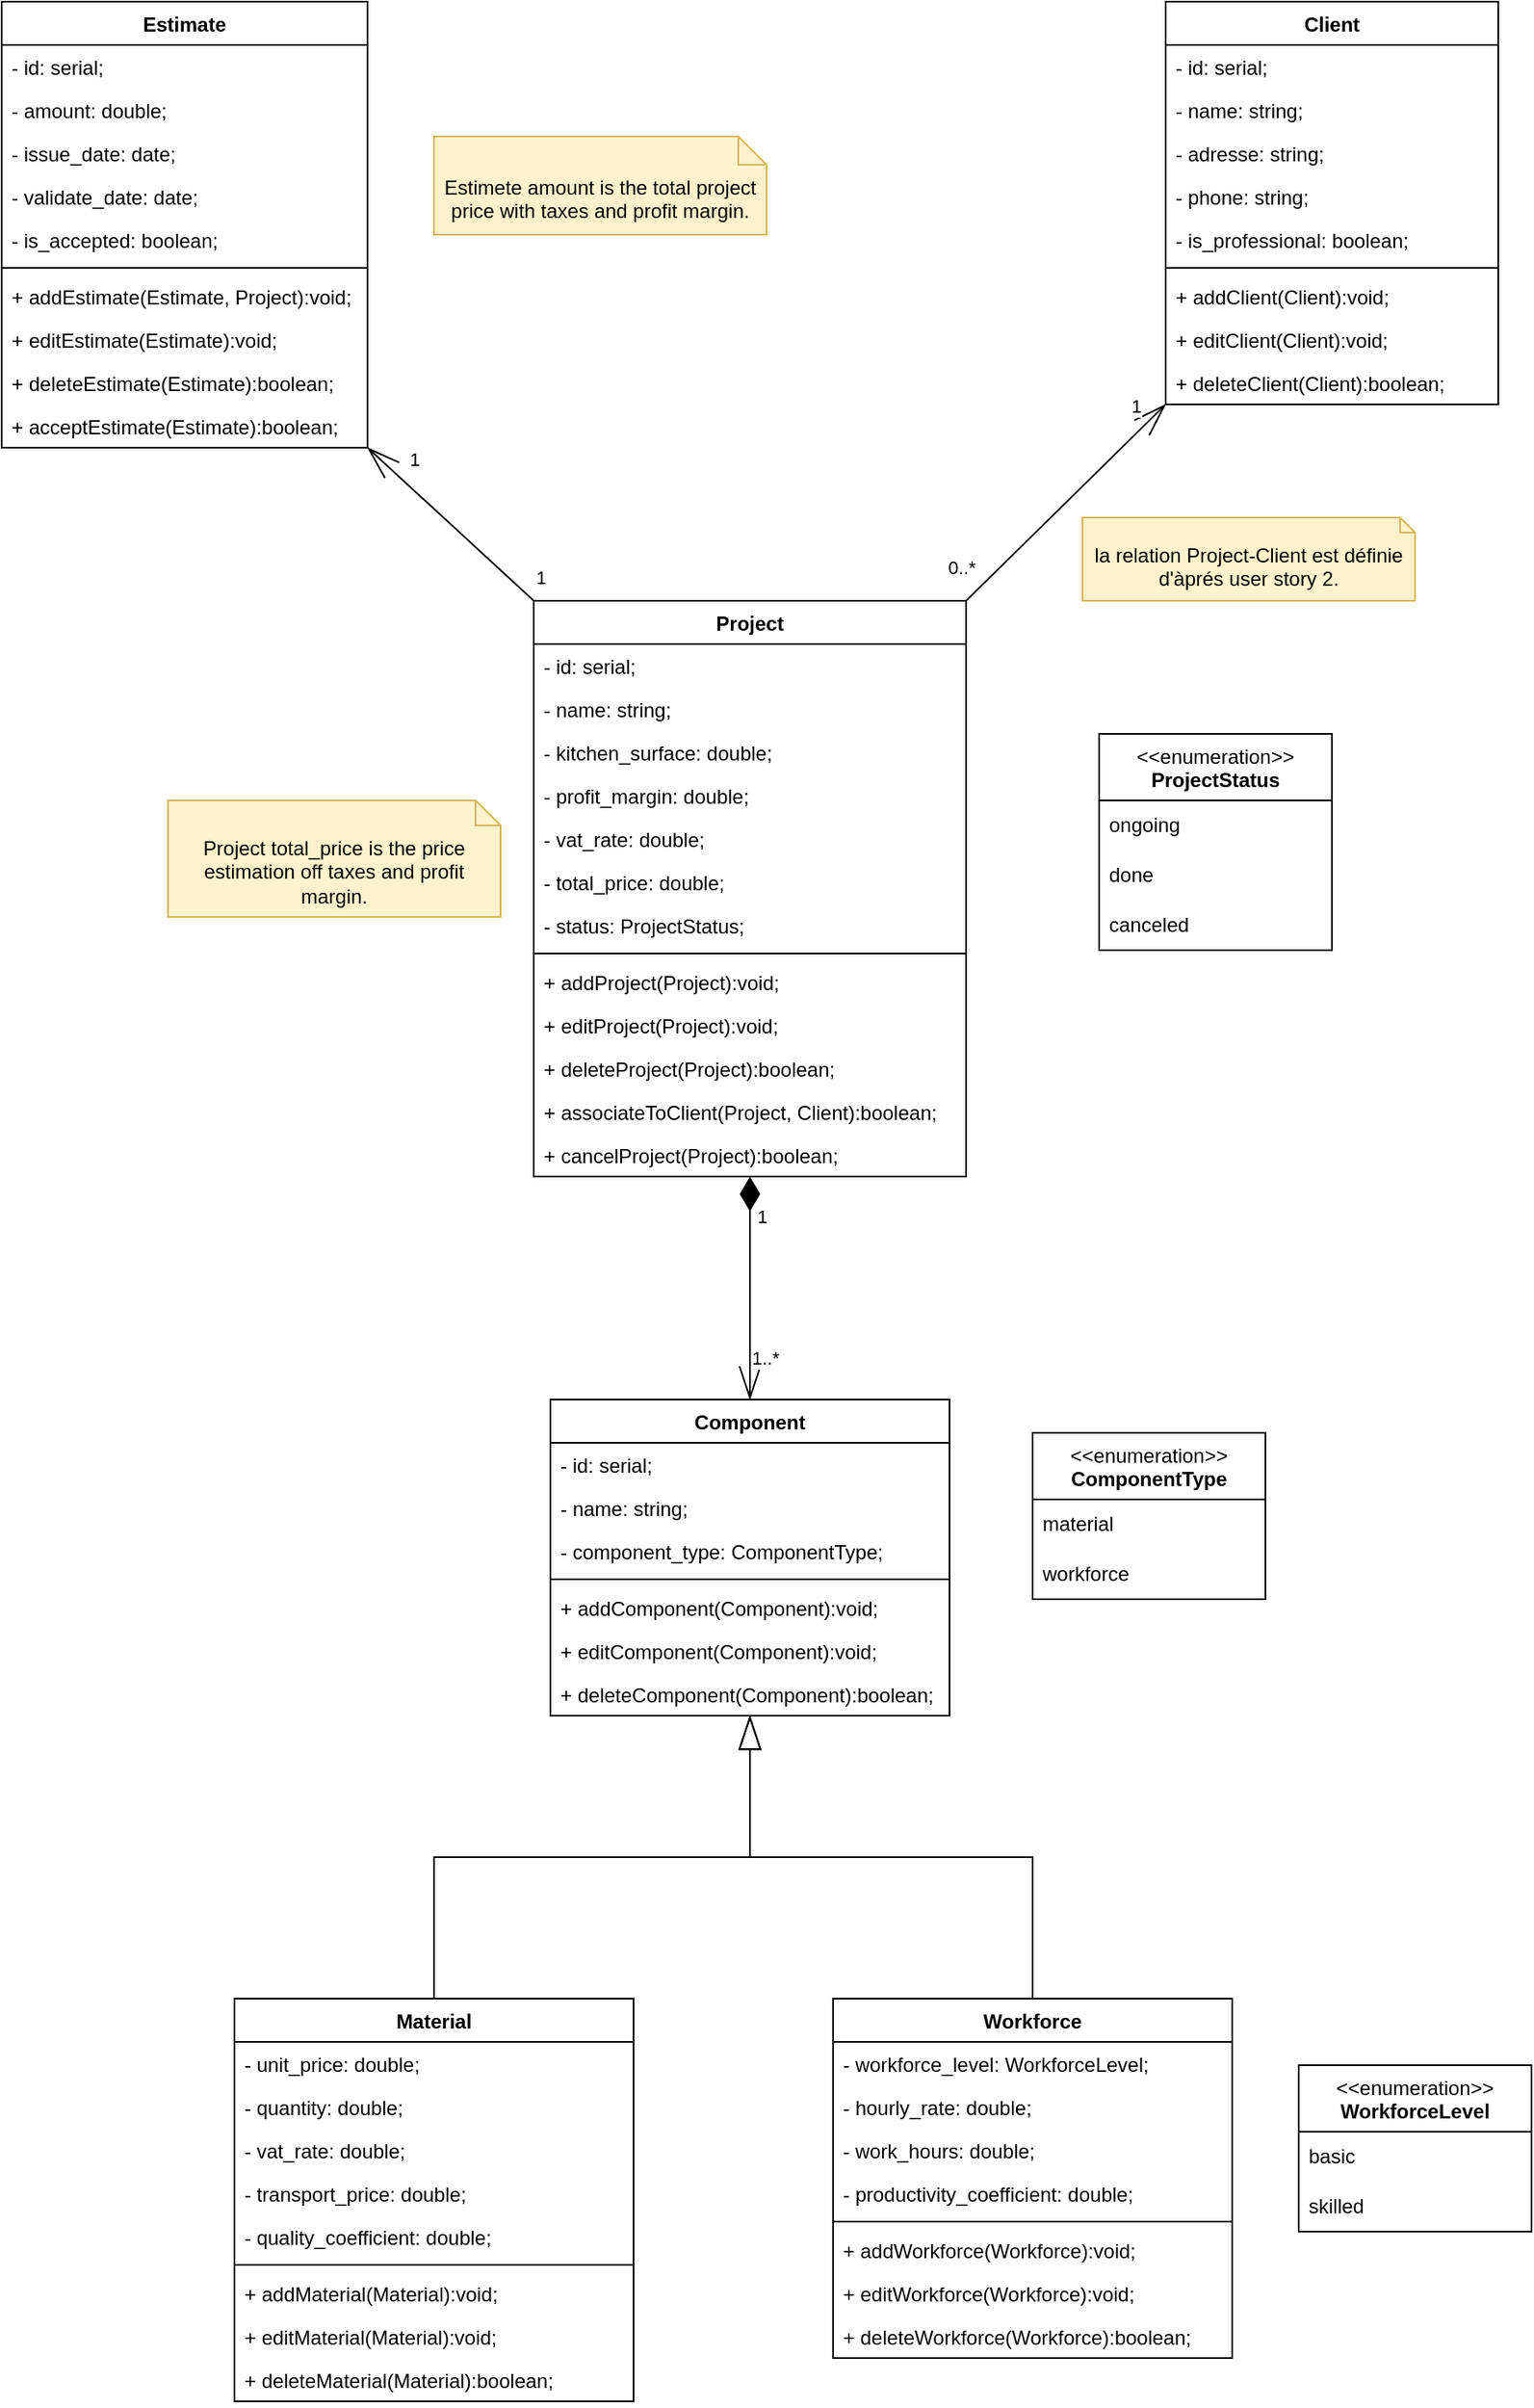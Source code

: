 <mxfile version="24.7.8">
  <diagram name="Class" id="Z4my6rKFRtbFITWfHtku">
    <mxGraphModel dx="1036" dy="606" grid="1" gridSize="10" guides="1" tooltips="1" connect="1" arrows="1" fold="1" page="1" pageScale="1" pageWidth="827" pageHeight="1169" math="0" shadow="0">
      <root>
        <mxCell id="0" />
        <mxCell id="1" parent="0" />
        <mxCell id="cM2csizYm42cRUb4WDKY-73" style="rounded=0;orthogonalLoop=1;jettySize=auto;html=1;exitX=0;exitY=0;exitDx=0;exitDy=0;entryX=1;entryY=1;entryDx=0;entryDy=0;endArrow=openThin;endFill=0;endSize=18;startArrow=none;startFill=0;" parent="1" source="cM2csizYm42cRUb4WDKY-1" target="cM2csizYm42cRUb4WDKY-54" edge="1">
          <mxGeometry relative="1" as="geometry" />
        </mxCell>
        <mxCell id="cM2csizYm42cRUb4WDKY-74" value="1" style="edgeLabel;html=1;align=center;verticalAlign=middle;resizable=0;points=[];" parent="cM2csizYm42cRUb4WDKY-73" vertex="1" connectable="0">
          <mxGeometry x="0.846" relative="1" as="geometry">
            <mxPoint x="20" as="offset" />
          </mxGeometry>
        </mxCell>
        <mxCell id="cM2csizYm42cRUb4WDKY-75" value="1" style="edgeLabel;html=1;align=center;verticalAlign=middle;resizable=0;points=[];" parent="cM2csizYm42cRUb4WDKY-73" vertex="1" connectable="0">
          <mxGeometry x="-0.889" y="1" relative="1" as="geometry">
            <mxPoint x="10" y="-10" as="offset" />
          </mxGeometry>
        </mxCell>
        <mxCell id="cM2csizYm42cRUb4WDKY-1" value="Project" style="swimlane;fontStyle=1;align=center;verticalAlign=top;childLayout=stackLayout;horizontal=1;startSize=26;horizontalStack=0;resizeParent=1;resizeParentMax=0;resizeLast=0;collapsible=1;marginBottom=0;whiteSpace=wrap;html=1;" parent="1" vertex="1">
          <mxGeometry x="420" y="400" width="260" height="346" as="geometry">
            <mxRectangle x="440" y="400" width="80" height="30" as="alternateBounds" />
          </mxGeometry>
        </mxCell>
        <mxCell id="cM2csizYm42cRUb4WDKY-2" value="- id: serial;" style="text;strokeColor=none;fillColor=none;align=left;verticalAlign=top;spacingLeft=4;spacingRight=4;overflow=hidden;rotatable=0;points=[[0,0.5],[1,0.5]];portConstraint=eastwest;whiteSpace=wrap;html=1;" parent="cM2csizYm42cRUb4WDKY-1" vertex="1">
          <mxGeometry y="26" width="260" height="26" as="geometry" />
        </mxCell>
        <mxCell id="cM2csizYm42cRUb4WDKY-5" value="- name: string;" style="text;strokeColor=none;fillColor=none;align=left;verticalAlign=top;spacingLeft=4;spacingRight=4;overflow=hidden;rotatable=0;points=[[0,0.5],[1,0.5]];portConstraint=eastwest;whiteSpace=wrap;html=1;" parent="cM2csizYm42cRUb4WDKY-1" vertex="1">
          <mxGeometry y="52" width="260" height="26" as="geometry" />
        </mxCell>
        <mxCell id="cM2csizYm42cRUb4WDKY-37" value="- kitchen_surface: double;" style="text;strokeColor=none;fillColor=none;align=left;verticalAlign=top;spacingLeft=4;spacingRight=4;overflow=hidden;rotatable=0;points=[[0,0.5],[1,0.5]];portConstraint=eastwest;whiteSpace=wrap;html=1;" parent="cM2csizYm42cRUb4WDKY-1" vertex="1">
          <mxGeometry y="78" width="260" height="26" as="geometry" />
        </mxCell>
        <mxCell id="cM2csizYm42cRUb4WDKY-6" value="- profit_margin: double;" style="text;strokeColor=none;fillColor=none;align=left;verticalAlign=top;spacingLeft=4;spacingRight=4;overflow=hidden;rotatable=0;points=[[0,0.5],[1,0.5]];portConstraint=eastwest;whiteSpace=wrap;html=1;" parent="cM2csizYm42cRUb4WDKY-1" vertex="1">
          <mxGeometry y="104" width="260" height="26" as="geometry" />
        </mxCell>
        <mxCell id="cM2csizYm42cRUb4WDKY-53" value="- vat_rate: double;" style="text;strokeColor=none;fillColor=none;align=left;verticalAlign=top;spacingLeft=4;spacingRight=4;overflow=hidden;rotatable=0;points=[[0,0.5],[1,0.5]];portConstraint=eastwest;whiteSpace=wrap;html=1;" parent="cM2csizYm42cRUb4WDKY-1" vertex="1">
          <mxGeometry y="130" width="260" height="26" as="geometry" />
        </mxCell>
        <mxCell id="cM2csizYm42cRUb4WDKY-7" value="- total_price: double;" style="text;strokeColor=none;fillColor=none;align=left;verticalAlign=top;spacingLeft=4;spacingRight=4;overflow=hidden;rotatable=0;points=[[0,0.5],[1,0.5]];portConstraint=eastwest;whiteSpace=wrap;html=1;" parent="cM2csizYm42cRUb4WDKY-1" vertex="1">
          <mxGeometry y="156" width="260" height="26" as="geometry" />
        </mxCell>
        <mxCell id="cM2csizYm42cRUb4WDKY-8" value="- status: ProjectStatus;" style="text;strokeColor=none;fillColor=none;align=left;verticalAlign=top;spacingLeft=4;spacingRight=4;overflow=hidden;rotatable=0;points=[[0,0.5],[1,0.5]];portConstraint=eastwest;whiteSpace=wrap;html=1;" parent="cM2csizYm42cRUb4WDKY-1" vertex="1">
          <mxGeometry y="182" width="260" height="26" as="geometry" />
        </mxCell>
        <mxCell id="cM2csizYm42cRUb4WDKY-3" value="" style="line;strokeWidth=1;fillColor=none;align=left;verticalAlign=middle;spacingTop=-1;spacingLeft=3;spacingRight=3;rotatable=0;labelPosition=right;points=[];portConstraint=eastwest;strokeColor=inherit;" parent="cM2csizYm42cRUb4WDKY-1" vertex="1">
          <mxGeometry y="208" width="260" height="8" as="geometry" />
        </mxCell>
        <mxCell id="cM2csizYm42cRUb4WDKY-4" value="+ addProject(Project):void;" style="text;strokeColor=none;fillColor=none;align=left;verticalAlign=top;spacingLeft=4;spacingRight=4;overflow=hidden;rotatable=0;points=[[0,0.5],[1,0.5]];portConstraint=eastwest;whiteSpace=wrap;html=1;" parent="cM2csizYm42cRUb4WDKY-1" vertex="1">
          <mxGeometry y="216" width="260" height="26" as="geometry" />
        </mxCell>
        <mxCell id="cM2csizYm42cRUb4WDKY-76" value="+ editProject(Project):void;" style="text;strokeColor=none;fillColor=none;align=left;verticalAlign=top;spacingLeft=4;spacingRight=4;overflow=hidden;rotatable=0;points=[[0,0.5],[1,0.5]];portConstraint=eastwest;whiteSpace=wrap;html=1;" parent="cM2csizYm42cRUb4WDKY-1" vertex="1">
          <mxGeometry y="242" width="260" height="26" as="geometry" />
        </mxCell>
        <mxCell id="cM2csizYm42cRUb4WDKY-77" value="+ deleteProject(Project):boolean;" style="text;strokeColor=none;fillColor=none;align=left;verticalAlign=top;spacingLeft=4;spacingRight=4;overflow=hidden;rotatable=0;points=[[0,0.5],[1,0.5]];portConstraint=eastwest;whiteSpace=wrap;html=1;" parent="cM2csizYm42cRUb4WDKY-1" vertex="1">
          <mxGeometry y="268" width="260" height="26" as="geometry" />
        </mxCell>
        <mxCell id="cM2csizYm42cRUb4WDKY-78" value="+ associateToClient(Project, Client):boolean;" style="text;strokeColor=none;fillColor=none;align=left;verticalAlign=top;spacingLeft=4;spacingRight=4;overflow=hidden;rotatable=0;points=[[0,0.5],[1,0.5]];portConstraint=eastwest;whiteSpace=wrap;html=1;" parent="cM2csizYm42cRUb4WDKY-1" vertex="1">
          <mxGeometry y="294" width="260" height="26" as="geometry" />
        </mxCell>
        <mxCell id="cM2csizYm42cRUb4WDKY-96" value="+ cancelProject(Project):boolean;" style="text;strokeColor=none;fillColor=none;align=left;verticalAlign=top;spacingLeft=4;spacingRight=4;overflow=hidden;rotatable=0;points=[[0,0.5],[1,0.5]];portConstraint=eastwest;whiteSpace=wrap;html=1;" parent="cM2csizYm42cRUb4WDKY-1" vertex="1">
          <mxGeometry y="320" width="260" height="26" as="geometry" />
        </mxCell>
        <mxCell id="cM2csizYm42cRUb4WDKY-65" style="rounded=0;orthogonalLoop=1;jettySize=auto;html=1;exitX=0.5;exitY=0;exitDx=0;exitDy=0;entryX=0.5;entryY=1;entryDx=0;entryDy=0;endArrow=diamondThin;endFill=1;endSize=18;startArrow=openThin;startFill=0;startSize=18;" parent="1" source="cM2csizYm42cRUb4WDKY-9" target="cM2csizYm42cRUb4WDKY-1" edge="1">
          <mxGeometry relative="1" as="geometry" />
        </mxCell>
        <mxCell id="cM2csizYm42cRUb4WDKY-66" value="1" style="edgeLabel;html=1;align=center;verticalAlign=middle;resizable=0;points=[];" parent="cM2csizYm42cRUb4WDKY-65" vertex="1" connectable="0">
          <mxGeometry x="0.65" y="-1" relative="1" as="geometry">
            <mxPoint x="6" as="offset" />
          </mxGeometry>
        </mxCell>
        <mxCell id="cM2csizYm42cRUb4WDKY-67" value="1..*" style="edgeLabel;html=1;align=center;verticalAlign=middle;resizable=0;points=[];" parent="cM2csizYm42cRUb4WDKY-65" vertex="1" connectable="0">
          <mxGeometry x="-0.779" y="1" relative="1" as="geometry">
            <mxPoint x="10" y="-10" as="offset" />
          </mxGeometry>
        </mxCell>
        <mxCell id="cM2csizYm42cRUb4WDKY-9" value="&lt;span style=&quot;text-align: left;&quot;&gt;Component&lt;/span&gt;" style="swimlane;fontStyle=1;align=center;verticalAlign=top;childLayout=stackLayout;horizontal=1;startSize=26;horizontalStack=0;resizeParent=1;resizeParentMax=0;resizeLast=0;collapsible=1;marginBottom=0;whiteSpace=wrap;html=1;" parent="1" vertex="1">
          <mxGeometry x="430" y="880" width="240" height="190" as="geometry">
            <mxRectangle x="430" y="680" width="100" height="30" as="alternateBounds" />
          </mxGeometry>
        </mxCell>
        <mxCell id="cM2csizYm42cRUb4WDKY-10" value="- id: serial;" style="text;strokeColor=none;fillColor=none;align=left;verticalAlign=top;spacingLeft=4;spacingRight=4;overflow=hidden;rotatable=0;points=[[0,0.5],[1,0.5]];portConstraint=eastwest;whiteSpace=wrap;html=1;" parent="cM2csizYm42cRUb4WDKY-9" vertex="1">
          <mxGeometry y="26" width="240" height="26" as="geometry" />
        </mxCell>
        <mxCell id="cM2csizYm42cRUb4WDKY-11" value="- name: string;" style="text;strokeColor=none;fillColor=none;align=left;verticalAlign=top;spacingLeft=4;spacingRight=4;overflow=hidden;rotatable=0;points=[[0,0.5],[1,0.5]];portConstraint=eastwest;whiteSpace=wrap;html=1;" parent="cM2csizYm42cRUb4WDKY-9" vertex="1">
          <mxGeometry y="52" width="240" height="26" as="geometry" />
        </mxCell>
        <mxCell id="cM2csizYm42cRUb4WDKY-14" value="- component_type: ComponentType;" style="text;strokeColor=none;fillColor=none;align=left;verticalAlign=top;spacingLeft=4;spacingRight=4;overflow=hidden;rotatable=0;points=[[0,0.5],[1,0.5]];portConstraint=eastwest;whiteSpace=wrap;html=1;" parent="cM2csizYm42cRUb4WDKY-9" vertex="1">
          <mxGeometry y="78" width="240" height="26" as="geometry" />
        </mxCell>
        <mxCell id="cM2csizYm42cRUb4WDKY-15" value="" style="line;strokeWidth=1;fillColor=none;align=left;verticalAlign=middle;spacingTop=-1;spacingLeft=3;spacingRight=3;rotatable=0;labelPosition=right;points=[];portConstraint=eastwest;strokeColor=inherit;" parent="cM2csizYm42cRUb4WDKY-9" vertex="1">
          <mxGeometry y="104" width="240" height="8" as="geometry" />
        </mxCell>
        <mxCell id="cM2csizYm42cRUb4WDKY-86" value="+ addComponent(Component):void;" style="text;strokeColor=none;fillColor=none;align=left;verticalAlign=top;spacingLeft=4;spacingRight=4;overflow=hidden;rotatable=0;points=[[0,0.5],[1,0.5]];portConstraint=eastwest;whiteSpace=wrap;html=1;" parent="cM2csizYm42cRUb4WDKY-9" vertex="1">
          <mxGeometry y="112" width="240" height="26" as="geometry" />
        </mxCell>
        <mxCell id="cM2csizYm42cRUb4WDKY-87" value="+ editComponent(Component):void;" style="text;strokeColor=none;fillColor=none;align=left;verticalAlign=top;spacingLeft=4;spacingRight=4;overflow=hidden;rotatable=0;points=[[0,0.5],[1,0.5]];portConstraint=eastwest;whiteSpace=wrap;html=1;" parent="cM2csizYm42cRUb4WDKY-9" vertex="1">
          <mxGeometry y="138" width="240" height="26" as="geometry" />
        </mxCell>
        <mxCell id="cM2csizYm42cRUb4WDKY-88" value="+ deleteComponent(Component):boolean;" style="text;strokeColor=none;fillColor=none;align=left;verticalAlign=top;spacingLeft=4;spacingRight=4;overflow=hidden;rotatable=0;points=[[0,0.5],[1,0.5]];portConstraint=eastwest;whiteSpace=wrap;html=1;" parent="cM2csizYm42cRUb4WDKY-9" vertex="1">
          <mxGeometry y="164" width="240" height="26" as="geometry" />
        </mxCell>
        <mxCell id="cM2csizYm42cRUb4WDKY-17" value="&amp;lt;&amp;lt;enumeration&amp;gt;&amp;gt;&lt;br&gt;&lt;span style=&quot;text-align: left;&quot;&gt;&lt;b&gt;ProjectStatus&lt;/b&gt;&lt;/span&gt;" style="swimlane;fontStyle=0;align=center;verticalAlign=top;childLayout=stackLayout;horizontal=1;startSize=40;horizontalStack=0;resizeParent=1;resizeParentMax=0;resizeLast=0;collapsible=0;marginBottom=0;html=1;whiteSpace=wrap;" parent="1" vertex="1">
          <mxGeometry x="760" y="480" width="140" height="130" as="geometry" />
        </mxCell>
        <mxCell id="cM2csizYm42cRUb4WDKY-18" value="ongoing" style="text;html=1;strokeColor=none;fillColor=none;align=left;verticalAlign=middle;spacingLeft=4;spacingRight=4;overflow=hidden;rotatable=0;points=[[0,0.5],[1,0.5]];portConstraint=eastwest;whiteSpace=wrap;" parent="cM2csizYm42cRUb4WDKY-17" vertex="1">
          <mxGeometry y="40" width="140" height="30" as="geometry" />
        </mxCell>
        <mxCell id="cM2csizYm42cRUb4WDKY-19" value="done" style="text;html=1;strokeColor=none;fillColor=none;align=left;verticalAlign=middle;spacingLeft=4;spacingRight=4;overflow=hidden;rotatable=0;points=[[0,0.5],[1,0.5]];portConstraint=eastwest;whiteSpace=wrap;" parent="cM2csizYm42cRUb4WDKY-17" vertex="1">
          <mxGeometry y="70" width="140" height="30" as="geometry" />
        </mxCell>
        <mxCell id="cM2csizYm42cRUb4WDKY-20" value="canceled" style="text;html=1;strokeColor=none;fillColor=none;align=left;verticalAlign=middle;spacingLeft=4;spacingRight=4;overflow=hidden;rotatable=0;points=[[0,0.5],[1,0.5]];portConstraint=eastwest;whiteSpace=wrap;" parent="cM2csizYm42cRUb4WDKY-17" vertex="1">
          <mxGeometry y="100" width="140" height="30" as="geometry" />
        </mxCell>
        <mxCell id="cM2csizYm42cRUb4WDKY-21" value="&amp;lt;&amp;lt;enumeration&amp;gt;&amp;gt;&lt;br&gt;&lt;span style=&quot;text-align: left;&quot;&gt;&lt;b&gt;ComponentType&lt;/b&gt;&lt;/span&gt;" style="swimlane;fontStyle=0;align=center;verticalAlign=top;childLayout=stackLayout;horizontal=1;startSize=40;horizontalStack=0;resizeParent=1;resizeParentMax=0;resizeLast=0;collapsible=0;marginBottom=0;html=1;whiteSpace=wrap;" parent="1" vertex="1">
          <mxGeometry x="720" y="900" width="140" height="100" as="geometry" />
        </mxCell>
        <mxCell id="cM2csizYm42cRUb4WDKY-22" value="material" style="text;html=1;strokeColor=none;fillColor=none;align=left;verticalAlign=middle;spacingLeft=4;spacingRight=4;overflow=hidden;rotatable=0;points=[[0,0.5],[1,0.5]];portConstraint=eastwest;whiteSpace=wrap;" parent="cM2csizYm42cRUb4WDKY-21" vertex="1">
          <mxGeometry y="40" width="140" height="30" as="geometry" />
        </mxCell>
        <mxCell id="cM2csizYm42cRUb4WDKY-23" value="workforce" style="text;html=1;strokeColor=none;fillColor=none;align=left;verticalAlign=middle;spacingLeft=4;spacingRight=4;overflow=hidden;rotatable=0;points=[[0,0.5],[1,0.5]];portConstraint=eastwest;whiteSpace=wrap;" parent="cM2csizYm42cRUb4WDKY-21" vertex="1">
          <mxGeometry y="70" width="140" height="30" as="geometry" />
        </mxCell>
        <mxCell id="cM2csizYm42cRUb4WDKY-64" style="edgeStyle=elbowEdgeStyle;rounded=0;orthogonalLoop=1;jettySize=auto;html=1;exitX=0.5;exitY=0;exitDx=0;exitDy=0;elbow=vertical;endArrow=blockThin;endFill=0;endSize=18;" parent="1" source="cM2csizYm42cRUb4WDKY-28" target="cM2csizYm42cRUb4WDKY-9" edge="1">
          <mxGeometry relative="1" as="geometry">
            <mxPoint x="490" y="940" as="targetPoint" />
          </mxGeometry>
        </mxCell>
        <mxCell id="cM2csizYm42cRUb4WDKY-28" value="Material" style="swimlane;fontStyle=1;align=center;verticalAlign=top;childLayout=stackLayout;horizontal=1;startSize=26;horizontalStack=0;resizeParent=1;resizeParentMax=0;resizeLast=0;collapsible=1;marginBottom=0;whiteSpace=wrap;html=1;" parent="1" vertex="1">
          <mxGeometry x="240" y="1240" width="240" height="242" as="geometry">
            <mxRectangle x="260" y="900" width="80" height="30" as="alternateBounds" />
          </mxGeometry>
        </mxCell>
        <mxCell id="cM2csizYm42cRUb4WDKY-12" value="- unit_price: double;" style="text;strokeColor=none;fillColor=none;align=left;verticalAlign=top;spacingLeft=4;spacingRight=4;overflow=hidden;rotatable=0;points=[[0,0.5],[1,0.5]];portConstraint=eastwest;whiteSpace=wrap;html=1;" parent="cM2csizYm42cRUb4WDKY-28" vertex="1">
          <mxGeometry y="26" width="240" height="26" as="geometry" />
        </mxCell>
        <mxCell id="cM2csizYm42cRUb4WDKY-13" value="- quantity: double;" style="text;strokeColor=none;fillColor=none;align=left;verticalAlign=top;spacingLeft=4;spacingRight=4;overflow=hidden;rotatable=0;points=[[0,0.5],[1,0.5]];portConstraint=eastwest;whiteSpace=wrap;html=1;" parent="cM2csizYm42cRUb4WDKY-28" vertex="1">
          <mxGeometry y="52" width="240" height="26" as="geometry" />
        </mxCell>
        <mxCell id="cM2csizYm42cRUb4WDKY-25" value="- vat_rate: double;" style="text;strokeColor=none;fillColor=none;align=left;verticalAlign=top;spacingLeft=4;spacingRight=4;overflow=hidden;rotatable=0;points=[[0,0.5],[1,0.5]];portConstraint=eastwest;whiteSpace=wrap;html=1;" parent="cM2csizYm42cRUb4WDKY-28" vertex="1">
          <mxGeometry y="78" width="240" height="26" as="geometry" />
        </mxCell>
        <mxCell id="cM2csizYm42cRUb4WDKY-26" value="- transport_price: double;" style="text;strokeColor=none;fillColor=none;align=left;verticalAlign=top;spacingLeft=4;spacingRight=4;overflow=hidden;rotatable=0;points=[[0,0.5],[1,0.5]];portConstraint=eastwest;whiteSpace=wrap;html=1;" parent="cM2csizYm42cRUb4WDKY-28" vertex="1">
          <mxGeometry y="104" width="240" height="26" as="geometry" />
        </mxCell>
        <mxCell id="cM2csizYm42cRUb4WDKY-27" value="- quality_coefficient: double;" style="text;strokeColor=none;fillColor=none;align=left;verticalAlign=top;spacingLeft=4;spacingRight=4;overflow=hidden;rotatable=0;points=[[0,0.5],[1,0.5]];portConstraint=eastwest;whiteSpace=wrap;html=1;" parent="cM2csizYm42cRUb4WDKY-28" vertex="1">
          <mxGeometry y="130" width="240" height="26" as="geometry" />
        </mxCell>
        <mxCell id="cM2csizYm42cRUb4WDKY-30" value="" style="line;strokeWidth=1;fillColor=none;align=left;verticalAlign=middle;spacingTop=-1;spacingLeft=3;spacingRight=3;rotatable=0;labelPosition=right;points=[];portConstraint=eastwest;strokeColor=inherit;" parent="cM2csizYm42cRUb4WDKY-28" vertex="1">
          <mxGeometry y="156" width="240" height="8" as="geometry" />
        </mxCell>
        <mxCell id="cM2csizYm42cRUb4WDKY-89" value="+ add&lt;span style=&quot;text-align: center;&quot;&gt;Material&lt;/span&gt;(&lt;span style=&quot;text-align: center;&quot;&gt;Material&lt;/span&gt;):void;" style="text;strokeColor=none;fillColor=none;align=left;verticalAlign=top;spacingLeft=4;spacingRight=4;overflow=hidden;rotatable=0;points=[[0,0.5],[1,0.5]];portConstraint=eastwest;whiteSpace=wrap;html=1;" parent="cM2csizYm42cRUb4WDKY-28" vertex="1">
          <mxGeometry y="164" width="240" height="26" as="geometry" />
        </mxCell>
        <mxCell id="cM2csizYm42cRUb4WDKY-90" value="+ edit&lt;span style=&quot;text-align: center;&quot;&gt;Material&lt;/span&gt;(&lt;span style=&quot;text-align: center;&quot;&gt;Material&lt;/span&gt;):void;" style="text;strokeColor=none;fillColor=none;align=left;verticalAlign=top;spacingLeft=4;spacingRight=4;overflow=hidden;rotatable=0;points=[[0,0.5],[1,0.5]];portConstraint=eastwest;whiteSpace=wrap;html=1;" parent="cM2csizYm42cRUb4WDKY-28" vertex="1">
          <mxGeometry y="190" width="240" height="26" as="geometry" />
        </mxCell>
        <mxCell id="cM2csizYm42cRUb4WDKY-91" value="+ delete&lt;span style=&quot;text-align: center;&quot;&gt;Material&lt;/span&gt;(&lt;span style=&quot;text-align: center;&quot;&gt;Material&lt;/span&gt;):boolean;" style="text;strokeColor=none;fillColor=none;align=left;verticalAlign=top;spacingLeft=4;spacingRight=4;overflow=hidden;rotatable=0;points=[[0,0.5],[1,0.5]];portConstraint=eastwest;whiteSpace=wrap;html=1;" parent="cM2csizYm42cRUb4WDKY-28" vertex="1">
          <mxGeometry y="216" width="240" height="26" as="geometry" />
        </mxCell>
        <mxCell id="cM2csizYm42cRUb4WDKY-63" style="edgeStyle=elbowEdgeStyle;rounded=0;orthogonalLoop=1;jettySize=auto;html=1;exitX=0.5;exitY=0;exitDx=0;exitDy=0;entryX=0.5;entryY=1;entryDx=0;entryDy=0;elbow=vertical;endArrow=blockThin;endFill=0;endSize=18;" parent="1" source="cM2csizYm42cRUb4WDKY-32" target="cM2csizYm42cRUb4WDKY-9" edge="1">
          <mxGeometry relative="1" as="geometry" />
        </mxCell>
        <mxCell id="cM2csizYm42cRUb4WDKY-32" value="Workforce" style="swimlane;fontStyle=1;align=center;verticalAlign=top;childLayout=stackLayout;horizontal=1;startSize=26;horizontalStack=0;resizeParent=1;resizeParentMax=0;resizeLast=0;collapsible=1;marginBottom=0;whiteSpace=wrap;html=1;" parent="1" vertex="1">
          <mxGeometry x="600" y="1240" width="240" height="216" as="geometry">
            <mxRectangle x="620" y="900" width="90" height="30" as="alternateBounds" />
          </mxGeometry>
        </mxCell>
        <mxCell id="cM2csizYm42cRUb4WDKY-33" value="- workforce_level: WorkforceLevel;" style="text;strokeColor=none;fillColor=none;align=left;verticalAlign=top;spacingLeft=4;spacingRight=4;overflow=hidden;rotatable=0;points=[[0,0.5],[1,0.5]];portConstraint=eastwest;whiteSpace=wrap;html=1;" parent="cM2csizYm42cRUb4WDKY-32" vertex="1">
          <mxGeometry y="26" width="240" height="26" as="geometry" />
        </mxCell>
        <mxCell id="cM2csizYm42cRUb4WDKY-38" value="- hourly_rate: double;" style="text;strokeColor=none;fillColor=none;align=left;verticalAlign=top;spacingLeft=4;spacingRight=4;overflow=hidden;rotatable=0;points=[[0,0.5],[1,0.5]];portConstraint=eastwest;whiteSpace=wrap;html=1;" parent="cM2csizYm42cRUb4WDKY-32" vertex="1">
          <mxGeometry y="52" width="240" height="26" as="geometry" />
        </mxCell>
        <mxCell id="cM2csizYm42cRUb4WDKY-39" value="- work_hours: double;" style="text;strokeColor=none;fillColor=none;align=left;verticalAlign=top;spacingLeft=4;spacingRight=4;overflow=hidden;rotatable=0;points=[[0,0.5],[1,0.5]];portConstraint=eastwest;whiteSpace=wrap;html=1;" parent="cM2csizYm42cRUb4WDKY-32" vertex="1">
          <mxGeometry y="78" width="240" height="26" as="geometry" />
        </mxCell>
        <mxCell id="cM2csizYm42cRUb4WDKY-40" value="- productivity_coefficient: double;" style="text;strokeColor=none;fillColor=none;align=left;verticalAlign=top;spacingLeft=4;spacingRight=4;overflow=hidden;rotatable=0;points=[[0,0.5],[1,0.5]];portConstraint=eastwest;whiteSpace=wrap;html=1;" parent="cM2csizYm42cRUb4WDKY-32" vertex="1">
          <mxGeometry y="104" width="240" height="26" as="geometry" />
        </mxCell>
        <mxCell id="cM2csizYm42cRUb4WDKY-34" value="" style="line;strokeWidth=1;fillColor=none;align=left;verticalAlign=middle;spacingTop=-1;spacingLeft=3;spacingRight=3;rotatable=0;labelPosition=right;points=[];portConstraint=eastwest;strokeColor=inherit;" parent="cM2csizYm42cRUb4WDKY-32" vertex="1">
          <mxGeometry y="130" width="240" height="8" as="geometry" />
        </mxCell>
        <mxCell id="cM2csizYm42cRUb4WDKY-93" value="+ add&lt;span style=&quot;text-align: center;&quot;&gt;Workforce&lt;/span&gt;(&lt;span style=&quot;text-align: center;&quot;&gt;Workforce&lt;/span&gt;):void;" style="text;strokeColor=none;fillColor=none;align=left;verticalAlign=top;spacingLeft=4;spacingRight=4;overflow=hidden;rotatable=0;points=[[0,0.5],[1,0.5]];portConstraint=eastwest;whiteSpace=wrap;html=1;" parent="cM2csizYm42cRUb4WDKY-32" vertex="1">
          <mxGeometry y="138" width="240" height="26" as="geometry" />
        </mxCell>
        <mxCell id="cM2csizYm42cRUb4WDKY-94" value="+ edit&lt;span style=&quot;text-align: center;&quot;&gt;Workforce&lt;/span&gt;(&lt;span style=&quot;text-align: center;&quot;&gt;Workforce&lt;/span&gt;):void;" style="text;strokeColor=none;fillColor=none;align=left;verticalAlign=top;spacingLeft=4;spacingRight=4;overflow=hidden;rotatable=0;points=[[0,0.5],[1,0.5]];portConstraint=eastwest;whiteSpace=wrap;html=1;" parent="cM2csizYm42cRUb4WDKY-32" vertex="1">
          <mxGeometry y="164" width="240" height="26" as="geometry" />
        </mxCell>
        <mxCell id="cM2csizYm42cRUb4WDKY-95" value="+ delete&lt;span style=&quot;text-align: center;&quot;&gt;Workforce&lt;/span&gt;(&lt;span style=&quot;text-align: center;&quot;&gt;Workforce&lt;/span&gt;):boolean;" style="text;strokeColor=none;fillColor=none;align=left;verticalAlign=top;spacingLeft=4;spacingRight=4;overflow=hidden;rotatable=0;points=[[0,0.5],[1,0.5]];portConstraint=eastwest;whiteSpace=wrap;html=1;" parent="cM2csizYm42cRUb4WDKY-32" vertex="1">
          <mxGeometry y="190" width="240" height="26" as="geometry" />
        </mxCell>
        <mxCell id="cM2csizYm42cRUb4WDKY-41" value="&amp;lt;&amp;lt;enumeration&amp;gt;&amp;gt;&lt;br&gt;&lt;span style=&quot;text-align: left;&quot;&gt;&lt;b&gt;WorkforceLevel&lt;/b&gt;&lt;/span&gt;" style="swimlane;fontStyle=0;align=center;verticalAlign=top;childLayout=stackLayout;horizontal=1;startSize=40;horizontalStack=0;resizeParent=1;resizeParentMax=0;resizeLast=0;collapsible=0;marginBottom=0;html=1;whiteSpace=wrap;" parent="1" vertex="1">
          <mxGeometry x="880" y="1280" width="140" height="100" as="geometry" />
        </mxCell>
        <mxCell id="cM2csizYm42cRUb4WDKY-42" value="basic" style="text;html=1;strokeColor=none;fillColor=none;align=left;verticalAlign=middle;spacingLeft=4;spacingRight=4;overflow=hidden;rotatable=0;points=[[0,0.5],[1,0.5]];portConstraint=eastwest;whiteSpace=wrap;" parent="cM2csizYm42cRUb4WDKY-41" vertex="1">
          <mxGeometry y="40" width="140" height="30" as="geometry" />
        </mxCell>
        <mxCell id="cM2csizYm42cRUb4WDKY-43" value="skilled" style="text;html=1;strokeColor=none;fillColor=none;align=left;verticalAlign=middle;spacingLeft=4;spacingRight=4;overflow=hidden;rotatable=0;points=[[0,0.5],[1,0.5]];portConstraint=eastwest;whiteSpace=wrap;" parent="cM2csizYm42cRUb4WDKY-41" vertex="1">
          <mxGeometry y="70" width="140" height="30" as="geometry" />
        </mxCell>
        <mxCell id="cM2csizYm42cRUb4WDKY-68" style="rounded=0;orthogonalLoop=1;jettySize=auto;html=1;exitX=0;exitY=1;exitDx=0;exitDy=0;entryX=1;entryY=0;entryDx=0;entryDy=0;endArrow=none;endFill=0;startArrow=openThin;startFill=0;endSize=18;startSize=18;" parent="1" source="cM2csizYm42cRUb4WDKY-44" target="cM2csizYm42cRUb4WDKY-1" edge="1">
          <mxGeometry relative="1" as="geometry" />
        </mxCell>
        <mxCell id="cM2csizYm42cRUb4WDKY-70" value="1" style="edgeLabel;html=1;align=center;verticalAlign=middle;resizable=0;points=[];" parent="cM2csizYm42cRUb4WDKY-68" vertex="1" connectable="0">
          <mxGeometry x="-0.909" y="-3" relative="1" as="geometry">
            <mxPoint x="-11" y="-2" as="offset" />
          </mxGeometry>
        </mxCell>
        <mxCell id="cM2csizYm42cRUb4WDKY-71" value="0..*" style="edgeLabel;html=1;align=center;verticalAlign=middle;resizable=0;points=[];" parent="cM2csizYm42cRUb4WDKY-68" vertex="1" connectable="0">
          <mxGeometry x="0.861" y="-1" relative="1" as="geometry">
            <mxPoint x="-11" y="-11" as="offset" />
          </mxGeometry>
        </mxCell>
        <mxCell id="cM2csizYm42cRUb4WDKY-44" value="Client" style="swimlane;fontStyle=1;align=center;verticalAlign=top;childLayout=stackLayout;horizontal=1;startSize=26;horizontalStack=0;resizeParent=1;resizeParentMax=0;resizeLast=0;collapsible=1;marginBottom=0;whiteSpace=wrap;html=1;" parent="1" vertex="1">
          <mxGeometry x="800" y="40" width="200" height="242" as="geometry">
            <mxRectangle x="660" y="160" width="70" height="30" as="alternateBounds" />
          </mxGeometry>
        </mxCell>
        <mxCell id="cM2csizYm42cRUb4WDKY-45" value="- id: serial;" style="text;strokeColor=none;fillColor=none;align=left;verticalAlign=top;spacingLeft=4;spacingRight=4;overflow=hidden;rotatable=0;points=[[0,0.5],[1,0.5]];portConstraint=eastwest;whiteSpace=wrap;html=1;" parent="cM2csizYm42cRUb4WDKY-44" vertex="1">
          <mxGeometry y="26" width="200" height="26" as="geometry" />
        </mxCell>
        <mxCell id="cM2csizYm42cRUb4WDKY-48" value="- name: string;" style="text;strokeColor=none;fillColor=none;align=left;verticalAlign=top;spacingLeft=4;spacingRight=4;overflow=hidden;rotatable=0;points=[[0,0.5],[1,0.5]];portConstraint=eastwest;whiteSpace=wrap;html=1;" parent="cM2csizYm42cRUb4WDKY-44" vertex="1">
          <mxGeometry y="52" width="200" height="26" as="geometry" />
        </mxCell>
        <mxCell id="cM2csizYm42cRUb4WDKY-49" value="- adresse: string;" style="text;strokeColor=none;fillColor=none;align=left;verticalAlign=top;spacingLeft=4;spacingRight=4;overflow=hidden;rotatable=0;points=[[0,0.5],[1,0.5]];portConstraint=eastwest;whiteSpace=wrap;html=1;" parent="cM2csizYm42cRUb4WDKY-44" vertex="1">
          <mxGeometry y="78" width="200" height="26" as="geometry" />
        </mxCell>
        <mxCell id="cM2csizYm42cRUb4WDKY-50" value="- phone: string;" style="text;strokeColor=none;fillColor=none;align=left;verticalAlign=top;spacingLeft=4;spacingRight=4;overflow=hidden;rotatable=0;points=[[0,0.5],[1,0.5]];portConstraint=eastwest;whiteSpace=wrap;html=1;" parent="cM2csizYm42cRUb4WDKY-44" vertex="1">
          <mxGeometry y="104" width="200" height="26" as="geometry" />
        </mxCell>
        <mxCell id="cM2csizYm42cRUb4WDKY-51" value="- is_professional: boolean;" style="text;strokeColor=none;fillColor=none;align=left;verticalAlign=top;spacingLeft=4;spacingRight=4;overflow=hidden;rotatable=0;points=[[0,0.5],[1,0.5]];portConstraint=eastwest;whiteSpace=wrap;html=1;" parent="cM2csizYm42cRUb4WDKY-44" vertex="1">
          <mxGeometry y="130" width="200" height="26" as="geometry" />
        </mxCell>
        <mxCell id="cM2csizYm42cRUb4WDKY-46" value="" style="line;strokeWidth=1;fillColor=none;align=left;verticalAlign=middle;spacingTop=-1;spacingLeft=3;spacingRight=3;rotatable=0;labelPosition=right;points=[];portConstraint=eastwest;strokeColor=inherit;" parent="cM2csizYm42cRUb4WDKY-44" vertex="1">
          <mxGeometry y="156" width="200" height="8" as="geometry" />
        </mxCell>
        <mxCell id="cM2csizYm42cRUb4WDKY-79" value="+ add&lt;span style=&quot;text-align: center;&quot;&gt;Client&lt;/span&gt;(&lt;span style=&quot;text-align: center;&quot;&gt;Client&lt;/span&gt;):void;" style="text;strokeColor=none;fillColor=none;align=left;verticalAlign=top;spacingLeft=4;spacingRight=4;overflow=hidden;rotatable=0;points=[[0,0.5],[1,0.5]];portConstraint=eastwest;whiteSpace=wrap;html=1;" parent="cM2csizYm42cRUb4WDKY-44" vertex="1">
          <mxGeometry y="164" width="200" height="26" as="geometry" />
        </mxCell>
        <mxCell id="cM2csizYm42cRUb4WDKY-80" value="+ edit&lt;span style=&quot;text-align: center;&quot;&gt;Client&lt;/span&gt;(&lt;span style=&quot;text-align: center;&quot;&gt;Client&lt;/span&gt;):void;" style="text;strokeColor=none;fillColor=none;align=left;verticalAlign=top;spacingLeft=4;spacingRight=4;overflow=hidden;rotatable=0;points=[[0,0.5],[1,0.5]];portConstraint=eastwest;whiteSpace=wrap;html=1;" parent="cM2csizYm42cRUb4WDKY-44" vertex="1">
          <mxGeometry y="190" width="200" height="26" as="geometry" />
        </mxCell>
        <mxCell id="cM2csizYm42cRUb4WDKY-81" value="+ delete&lt;span style=&quot;text-align: center;&quot;&gt;Client&lt;/span&gt;(&lt;span style=&quot;text-align: center;&quot;&gt;Client&lt;/span&gt;):boolean;" style="text;strokeColor=none;fillColor=none;align=left;verticalAlign=top;spacingLeft=4;spacingRight=4;overflow=hidden;rotatable=0;points=[[0,0.5],[1,0.5]];portConstraint=eastwest;whiteSpace=wrap;html=1;" parent="cM2csizYm42cRUb4WDKY-44" vertex="1">
          <mxGeometry y="216" width="200" height="26" as="geometry" />
        </mxCell>
        <mxCell id="cM2csizYm42cRUb4WDKY-52" value="Project total_price is the price estimation off taxes and profit margin." style="shape=note2;boundedLbl=1;whiteSpace=wrap;html=1;size=15;verticalAlign=top;align=center;fillColor=#fff2cc;strokeColor=#d6b656;" parent="1" vertex="1">
          <mxGeometry x="200" y="520" width="200" height="70" as="geometry" />
        </mxCell>
        <mxCell id="cM2csizYm42cRUb4WDKY-54" value="Estimate" style="swimlane;fontStyle=1;align=center;verticalAlign=top;childLayout=stackLayout;horizontal=1;startSize=26;horizontalStack=0;resizeParent=1;resizeParentMax=0;resizeLast=0;collapsible=1;marginBottom=0;whiteSpace=wrap;html=1;" parent="1" vertex="1">
          <mxGeometry x="100" y="40" width="220" height="268" as="geometry">
            <mxRectangle x="200" y="160" width="90" height="30" as="alternateBounds" />
          </mxGeometry>
        </mxCell>
        <mxCell id="cM2csizYm42cRUb4WDKY-55" value="- id: serial;" style="text;strokeColor=none;fillColor=none;align=left;verticalAlign=top;spacingLeft=4;spacingRight=4;overflow=hidden;rotatable=0;points=[[0,0.5],[1,0.5]];portConstraint=eastwest;whiteSpace=wrap;html=1;" parent="cM2csizYm42cRUb4WDKY-54" vertex="1">
          <mxGeometry y="26" width="220" height="26" as="geometry" />
        </mxCell>
        <mxCell id="cM2csizYm42cRUb4WDKY-58" value="- amount: double;" style="text;strokeColor=none;fillColor=none;align=left;verticalAlign=top;spacingLeft=4;spacingRight=4;overflow=hidden;rotatable=0;points=[[0,0.5],[1,0.5]];portConstraint=eastwest;whiteSpace=wrap;html=1;" parent="cM2csizYm42cRUb4WDKY-54" vertex="1">
          <mxGeometry y="52" width="220" height="26" as="geometry" />
        </mxCell>
        <mxCell id="cM2csizYm42cRUb4WDKY-60" value="- issue_date: date;" style="text;strokeColor=none;fillColor=none;align=left;verticalAlign=top;spacingLeft=4;spacingRight=4;overflow=hidden;rotatable=0;points=[[0,0.5],[1,0.5]];portConstraint=eastwest;whiteSpace=wrap;html=1;" parent="cM2csizYm42cRUb4WDKY-54" vertex="1">
          <mxGeometry y="78" width="220" height="26" as="geometry" />
        </mxCell>
        <mxCell id="cM2csizYm42cRUb4WDKY-61" value="- validate_date: date;" style="text;strokeColor=none;fillColor=none;align=left;verticalAlign=top;spacingLeft=4;spacingRight=4;overflow=hidden;rotatable=0;points=[[0,0.5],[1,0.5]];portConstraint=eastwest;whiteSpace=wrap;html=1;" parent="cM2csizYm42cRUb4WDKY-54" vertex="1">
          <mxGeometry y="104" width="220" height="26" as="geometry" />
        </mxCell>
        <mxCell id="cM2csizYm42cRUb4WDKY-62" value="- is_accepted: boolean;" style="text;strokeColor=none;fillColor=none;align=left;verticalAlign=top;spacingLeft=4;spacingRight=4;overflow=hidden;rotatable=0;points=[[0,0.5],[1,0.5]];portConstraint=eastwest;whiteSpace=wrap;html=1;" parent="cM2csizYm42cRUb4WDKY-54" vertex="1">
          <mxGeometry y="130" width="220" height="26" as="geometry" />
        </mxCell>
        <mxCell id="cM2csizYm42cRUb4WDKY-56" value="" style="line;strokeWidth=1;fillColor=none;align=left;verticalAlign=middle;spacingTop=-1;spacingLeft=3;spacingRight=3;rotatable=0;labelPosition=right;points=[];portConstraint=eastwest;strokeColor=inherit;" parent="cM2csizYm42cRUb4WDKY-54" vertex="1">
          <mxGeometry y="156" width="220" height="8" as="geometry" />
        </mxCell>
        <mxCell id="cM2csizYm42cRUb4WDKY-82" value="+ add&lt;span style=&quot;text-align: center;&quot;&gt;Estimate&lt;/span&gt;(&lt;span style=&quot;text-align: center;&quot;&gt;Estimate, Project&lt;/span&gt;):void;" style="text;strokeColor=none;fillColor=none;align=left;verticalAlign=top;spacingLeft=4;spacingRight=4;overflow=hidden;rotatable=0;points=[[0,0.5],[1,0.5]];portConstraint=eastwest;whiteSpace=wrap;html=1;" parent="cM2csizYm42cRUb4WDKY-54" vertex="1">
          <mxGeometry y="164" width="220" height="26" as="geometry" />
        </mxCell>
        <mxCell id="cM2csizYm42cRUb4WDKY-83" value="+ edit&lt;span style=&quot;text-align: center;&quot;&gt;Estimate&lt;/span&gt;(&lt;span style=&quot;text-align: center;&quot;&gt;Estimate&lt;/span&gt;):void;" style="text;strokeColor=none;fillColor=none;align=left;verticalAlign=top;spacingLeft=4;spacingRight=4;overflow=hidden;rotatable=0;points=[[0,0.5],[1,0.5]];portConstraint=eastwest;whiteSpace=wrap;html=1;" parent="cM2csizYm42cRUb4WDKY-54" vertex="1">
          <mxGeometry y="190" width="220" height="26" as="geometry" />
        </mxCell>
        <mxCell id="cM2csizYm42cRUb4WDKY-84" value="+ delete&lt;span style=&quot;text-align: center;&quot;&gt;Estimate&lt;/span&gt;(&lt;span style=&quot;text-align: center;&quot;&gt;Estimate&lt;/span&gt;):boolean;" style="text;strokeColor=none;fillColor=none;align=left;verticalAlign=top;spacingLeft=4;spacingRight=4;overflow=hidden;rotatable=0;points=[[0,0.5],[1,0.5]];portConstraint=eastwest;whiteSpace=wrap;html=1;" parent="cM2csizYm42cRUb4WDKY-54" vertex="1">
          <mxGeometry y="216" width="220" height="26" as="geometry" />
        </mxCell>
        <mxCell id="cM2csizYm42cRUb4WDKY-85" value="+ accept&lt;span style=&quot;text-align: center;&quot;&gt;Estimate&lt;/span&gt;(&lt;span style=&quot;text-align: center;&quot;&gt;Estimate&lt;/span&gt;):boolean;" style="text;strokeColor=none;fillColor=none;align=left;verticalAlign=top;spacingLeft=4;spacingRight=4;overflow=hidden;rotatable=0;points=[[0,0.5],[1,0.5]];portConstraint=eastwest;whiteSpace=wrap;html=1;" parent="cM2csizYm42cRUb4WDKY-54" vertex="1">
          <mxGeometry y="242" width="220" height="26" as="geometry" />
        </mxCell>
        <mxCell id="cM2csizYm42cRUb4WDKY-59" value="Estimete amount is the total project price with taxes and profit margin." style="shape=note2;boundedLbl=1;whiteSpace=wrap;html=1;size=17;verticalAlign=top;align=center;fillColor=#fff2cc;strokeColor=#d6b656;" parent="1" vertex="1">
          <mxGeometry x="360" y="121" width="200" height="59" as="geometry" />
        </mxCell>
        <mxCell id="8MjLAeuCIEA6Y06_H98c-1" value="la relation Project-Client est définie d&#39;àprés user story 2." style="shape=note2;boundedLbl=1;whiteSpace=wrap;html=1;size=9;verticalAlign=top;align=center;fillColor=#fff2cc;strokeColor=#d6b656;" parent="1" vertex="1">
          <mxGeometry x="750" y="350" width="200" height="50" as="geometry" />
        </mxCell>
      </root>
    </mxGraphModel>
  </diagram>
</mxfile>

